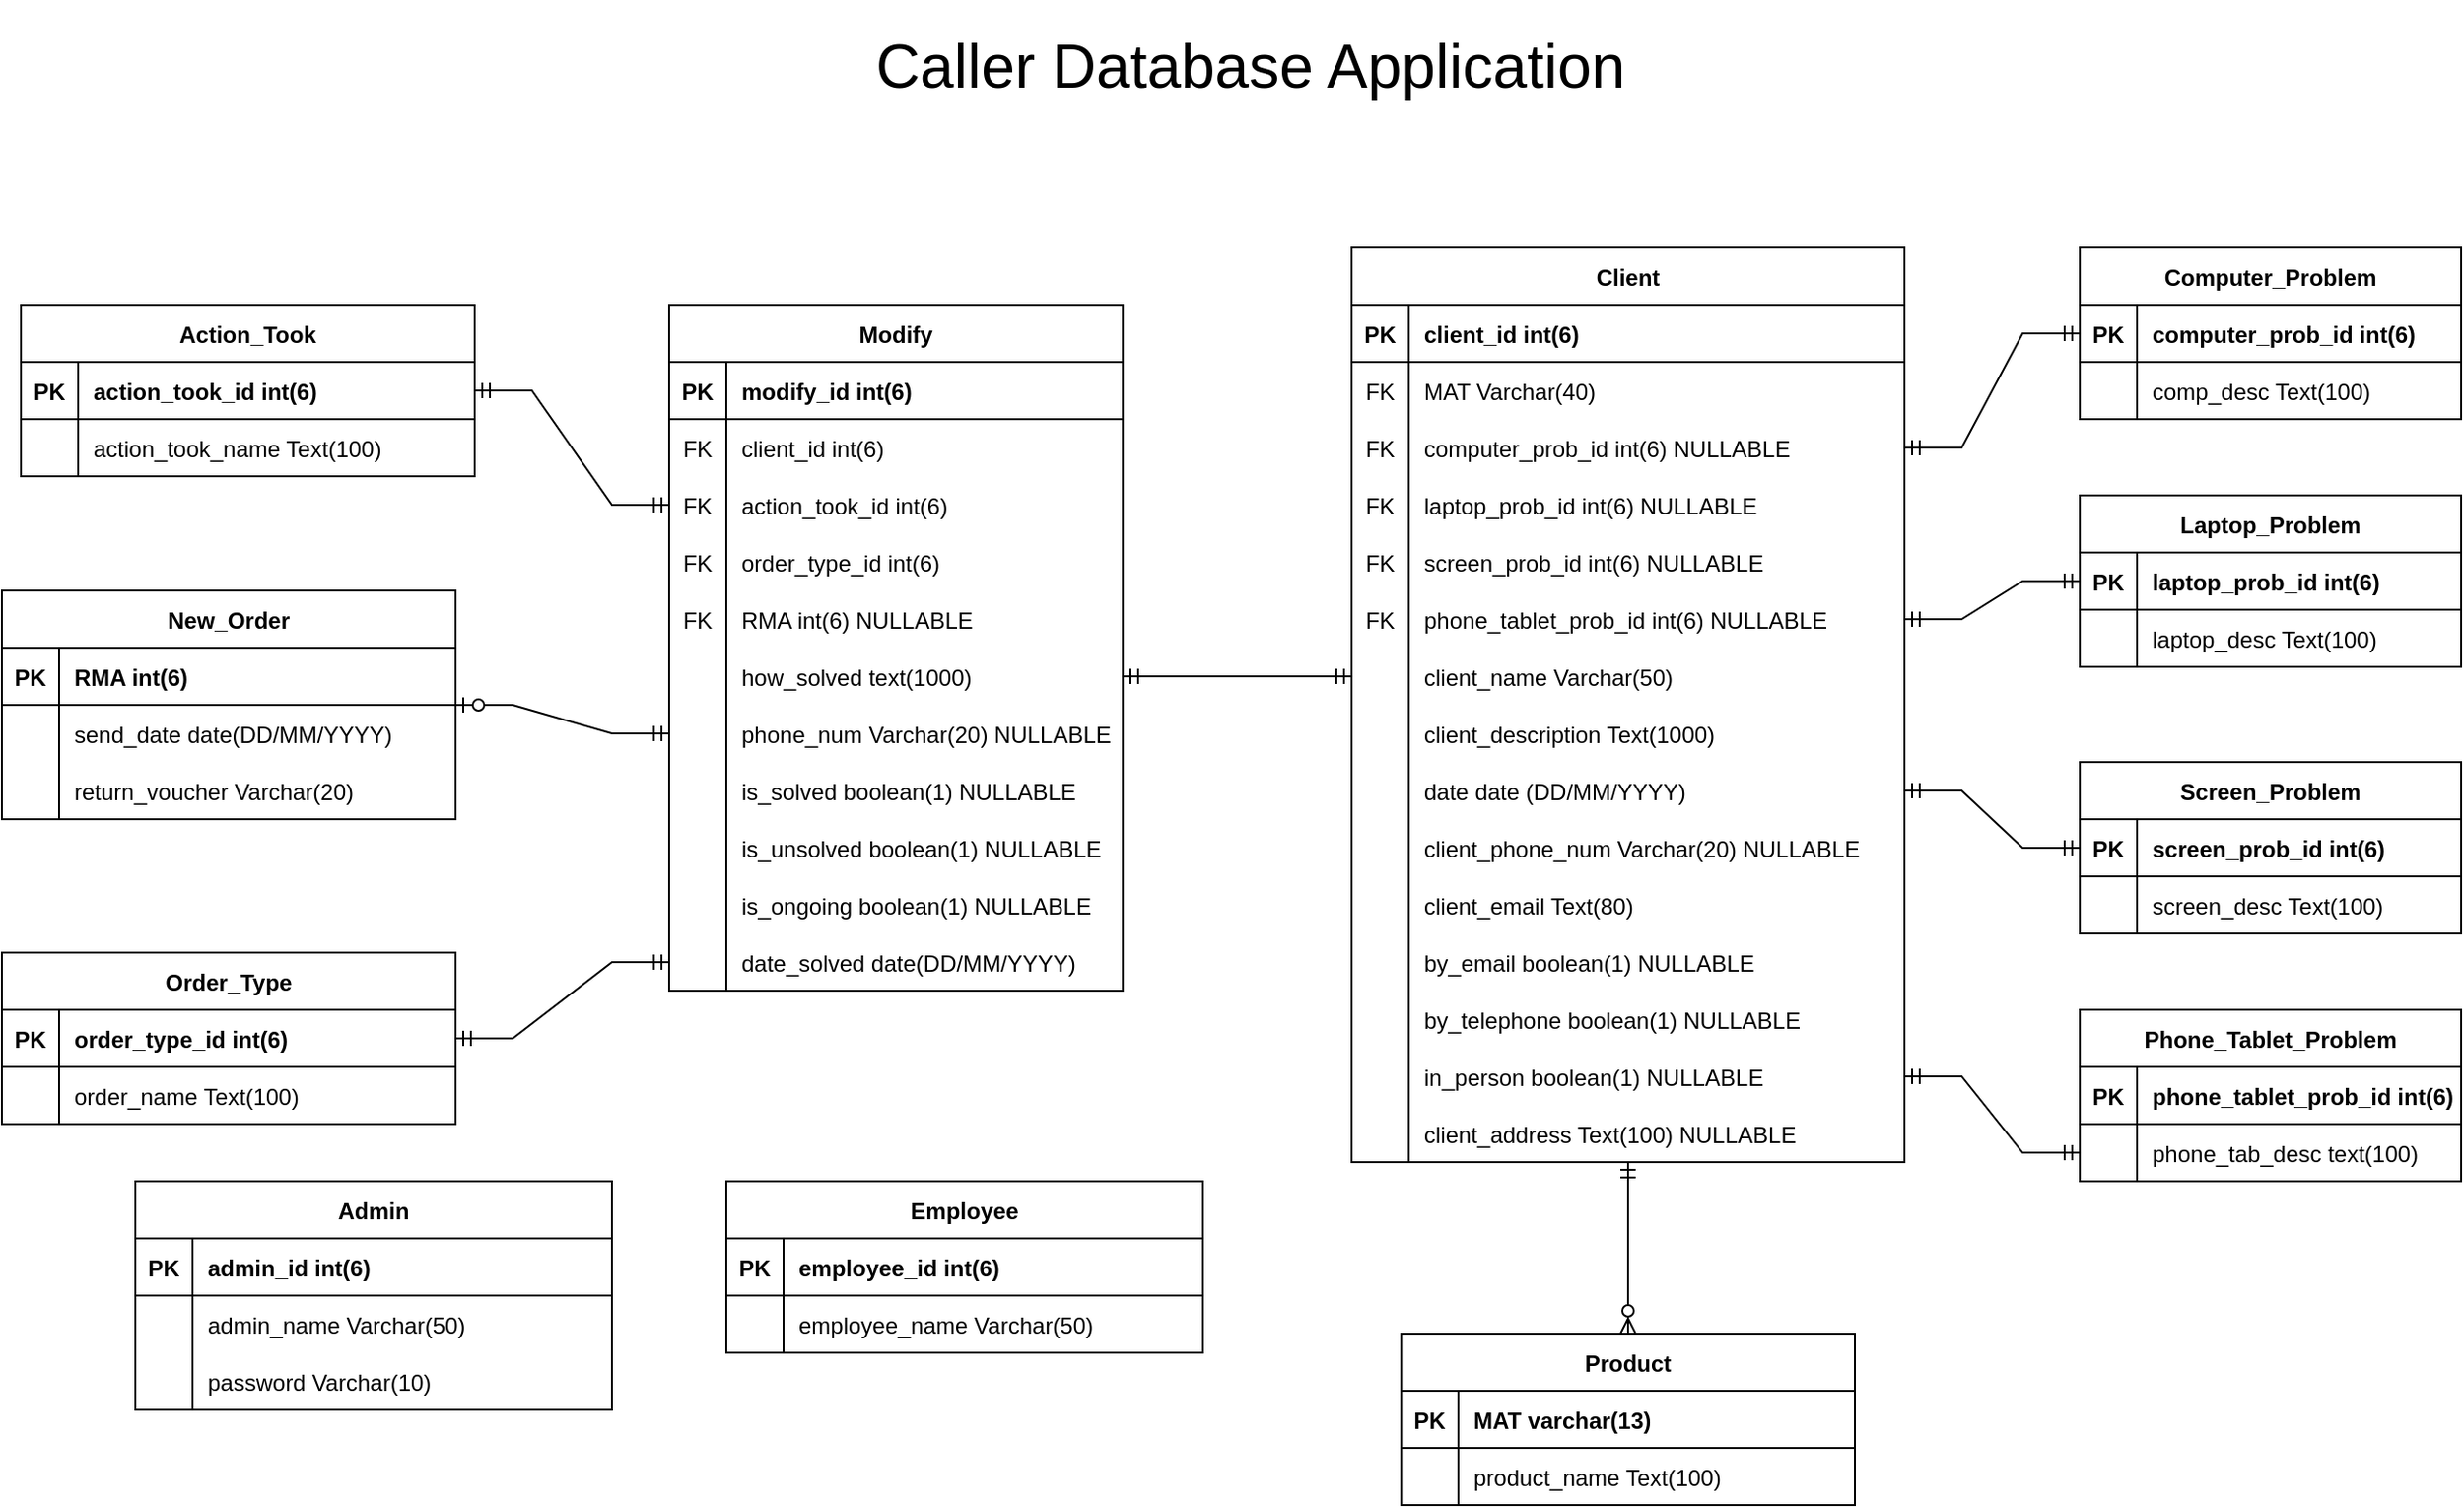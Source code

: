<mxfile version="20.5.1" type="device"><diagram id="R2lEEEUBdFMjLlhIrx00" name="Page-1"><mxGraphModel dx="2185" dy="692" grid="1" gridSize="10" guides="1" tooltips="1" connect="1" arrows="1" fold="1" page="1" pageScale="1" pageWidth="850" pageHeight="1100" math="0" shadow="0" extFonts="Permanent Marker^https://fonts.googleapis.com/css?family=Permanent+Marker"><root><mxCell id="0"/><mxCell id="1" parent="0"/><mxCell id="C-vyLk0tnHw3VtMMgP7b-13" value="Client" style="shape=table;startSize=30;container=1;collapsible=1;childLayout=tableLayout;fixedRows=1;rowLines=0;fontStyle=1;align=center;resizeLast=1;" parent="1" vertex="1"><mxGeometry x="338" y="170" width="290" height="480" as="geometry"/></mxCell><mxCell id="C-vyLk0tnHw3VtMMgP7b-14" value="" style="shape=partialRectangle;collapsible=0;dropTarget=0;pointerEvents=0;fillColor=none;points=[[0,0.5],[1,0.5]];portConstraint=eastwest;top=0;left=0;right=0;bottom=1;" parent="C-vyLk0tnHw3VtMMgP7b-13" vertex="1"><mxGeometry y="30" width="290" height="30" as="geometry"/></mxCell><mxCell id="C-vyLk0tnHw3VtMMgP7b-15" value="PK" style="shape=partialRectangle;overflow=hidden;connectable=0;fillColor=none;top=0;left=0;bottom=0;right=0;fontStyle=1;" parent="C-vyLk0tnHw3VtMMgP7b-14" vertex="1"><mxGeometry width="30" height="30" as="geometry"><mxRectangle width="30" height="30" as="alternateBounds"/></mxGeometry></mxCell><mxCell id="C-vyLk0tnHw3VtMMgP7b-16" value="client_id int(6)" style="shape=partialRectangle;overflow=hidden;connectable=0;fillColor=none;top=0;left=0;bottom=0;right=0;align=left;spacingLeft=6;fontStyle=1;" parent="C-vyLk0tnHw3VtMMgP7b-14" vertex="1"><mxGeometry x="30" width="260" height="30" as="geometry"><mxRectangle width="260" height="30" as="alternateBounds"/></mxGeometry></mxCell><mxCell id="eGuZ9H660ZpWUQ2GDz3u-36" value="" style="shape=tableRow;horizontal=0;startSize=0;swimlaneHead=0;swimlaneBody=0;fillColor=none;collapsible=0;dropTarget=0;points=[[0,0.5],[1,0.5]];portConstraint=eastwest;top=0;left=0;right=0;bottom=0;" parent="C-vyLk0tnHw3VtMMgP7b-13" vertex="1"><mxGeometry y="60" width="290" height="30" as="geometry"/></mxCell><mxCell id="eGuZ9H660ZpWUQ2GDz3u-37" value="FK" style="shape=partialRectangle;connectable=0;fillColor=none;top=0;left=0;bottom=0;right=0;fontStyle=0;overflow=hidden;" parent="eGuZ9H660ZpWUQ2GDz3u-36" vertex="1"><mxGeometry width="30" height="30" as="geometry"><mxRectangle width="30" height="30" as="alternateBounds"/></mxGeometry></mxCell><mxCell id="eGuZ9H660ZpWUQ2GDz3u-38" value="MAT Varchar(40)" style="shape=partialRectangle;connectable=0;fillColor=none;top=0;left=0;bottom=0;right=0;align=left;spacingLeft=6;fontStyle=0;overflow=hidden;" parent="eGuZ9H660ZpWUQ2GDz3u-36" vertex="1"><mxGeometry x="30" width="260" height="30" as="geometry"><mxRectangle width="260" height="30" as="alternateBounds"/></mxGeometry></mxCell><mxCell id="aRjFTSO9N0sPd0VUogar-23" value="" style="shape=tableRow;horizontal=0;startSize=0;swimlaneHead=0;swimlaneBody=0;fillColor=none;collapsible=0;dropTarget=0;points=[[0,0.5],[1,0.5]];portConstraint=eastwest;top=0;left=0;right=0;bottom=0;" parent="C-vyLk0tnHw3VtMMgP7b-13" vertex="1"><mxGeometry y="90" width="290" height="30" as="geometry"/></mxCell><mxCell id="aRjFTSO9N0sPd0VUogar-24" value="FK" style="shape=partialRectangle;connectable=0;fillColor=none;top=0;left=0;bottom=0;right=0;editable=1;overflow=hidden;" parent="aRjFTSO9N0sPd0VUogar-23" vertex="1"><mxGeometry width="30" height="30" as="geometry"><mxRectangle width="30" height="30" as="alternateBounds"/></mxGeometry></mxCell><mxCell id="aRjFTSO9N0sPd0VUogar-25" value="computer_prob_id int(6) NULLABLE" style="shape=partialRectangle;connectable=0;fillColor=none;top=0;left=0;bottom=0;right=0;align=left;spacingLeft=6;overflow=hidden;" parent="aRjFTSO9N0sPd0VUogar-23" vertex="1"><mxGeometry x="30" width="260" height="30" as="geometry"><mxRectangle width="260" height="30" as="alternateBounds"/></mxGeometry></mxCell><mxCell id="aRjFTSO9N0sPd0VUogar-26" value="" style="shape=tableRow;horizontal=0;startSize=0;swimlaneHead=0;swimlaneBody=0;fillColor=none;collapsible=0;dropTarget=0;points=[[0,0.5],[1,0.5]];portConstraint=eastwest;top=0;left=0;right=0;bottom=0;" parent="C-vyLk0tnHw3VtMMgP7b-13" vertex="1"><mxGeometry y="120" width="290" height="30" as="geometry"/></mxCell><mxCell id="aRjFTSO9N0sPd0VUogar-27" value="FK" style="shape=partialRectangle;connectable=0;fillColor=none;top=0;left=0;bottom=0;right=0;editable=1;overflow=hidden;" parent="aRjFTSO9N0sPd0VUogar-26" vertex="1"><mxGeometry width="30" height="30" as="geometry"><mxRectangle width="30" height="30" as="alternateBounds"/></mxGeometry></mxCell><mxCell id="aRjFTSO9N0sPd0VUogar-28" value="laptop_prob_id int(6) NULLABLE" style="shape=partialRectangle;connectable=0;fillColor=none;top=0;left=0;bottom=0;right=0;align=left;spacingLeft=6;overflow=hidden;" parent="aRjFTSO9N0sPd0VUogar-26" vertex="1"><mxGeometry x="30" width="260" height="30" as="geometry"><mxRectangle width="260" height="30" as="alternateBounds"/></mxGeometry></mxCell><mxCell id="aRjFTSO9N0sPd0VUogar-29" value="" style="shape=tableRow;horizontal=0;startSize=0;swimlaneHead=0;swimlaneBody=0;fillColor=none;collapsible=0;dropTarget=0;points=[[0,0.5],[1,0.5]];portConstraint=eastwest;top=0;left=0;right=0;bottom=0;" parent="C-vyLk0tnHw3VtMMgP7b-13" vertex="1"><mxGeometry y="150" width="290" height="30" as="geometry"/></mxCell><mxCell id="aRjFTSO9N0sPd0VUogar-30" value="FK" style="shape=partialRectangle;connectable=0;fillColor=none;top=0;left=0;bottom=0;right=0;editable=1;overflow=hidden;" parent="aRjFTSO9N0sPd0VUogar-29" vertex="1"><mxGeometry width="30" height="30" as="geometry"><mxRectangle width="30" height="30" as="alternateBounds"/></mxGeometry></mxCell><mxCell id="aRjFTSO9N0sPd0VUogar-31" value="screen_prob_id int(6) NULLABLE" style="shape=partialRectangle;connectable=0;fillColor=none;top=0;left=0;bottom=0;right=0;align=left;spacingLeft=6;overflow=hidden;" parent="aRjFTSO9N0sPd0VUogar-29" vertex="1"><mxGeometry x="30" width="260" height="30" as="geometry"><mxRectangle width="260" height="30" as="alternateBounds"/></mxGeometry></mxCell><mxCell id="aRjFTSO9N0sPd0VUogar-32" value="" style="shape=tableRow;horizontal=0;startSize=0;swimlaneHead=0;swimlaneBody=0;fillColor=none;collapsible=0;dropTarget=0;points=[[0,0.5],[1,0.5]];portConstraint=eastwest;top=0;left=0;right=0;bottom=0;" parent="C-vyLk0tnHw3VtMMgP7b-13" vertex="1"><mxGeometry y="180" width="290" height="30" as="geometry"/></mxCell><mxCell id="aRjFTSO9N0sPd0VUogar-33" value="FK" style="shape=partialRectangle;connectable=0;fillColor=none;top=0;left=0;bottom=0;right=0;editable=1;overflow=hidden;" parent="aRjFTSO9N0sPd0VUogar-32" vertex="1"><mxGeometry width="30" height="30" as="geometry"><mxRectangle width="30" height="30" as="alternateBounds"/></mxGeometry></mxCell><mxCell id="aRjFTSO9N0sPd0VUogar-34" value="phone_tablet_prob_id int(6) NULLABLE" style="shape=partialRectangle;connectable=0;fillColor=none;top=0;left=0;bottom=0;right=0;align=left;spacingLeft=6;overflow=hidden;" parent="aRjFTSO9N0sPd0VUogar-32" vertex="1"><mxGeometry x="30" width="260" height="30" as="geometry"><mxRectangle width="260" height="30" as="alternateBounds"/></mxGeometry></mxCell><mxCell id="C-vyLk0tnHw3VtMMgP7b-17" value="" style="shape=partialRectangle;collapsible=0;dropTarget=0;pointerEvents=0;fillColor=none;points=[[0,0.5],[1,0.5]];portConstraint=eastwest;top=0;left=0;right=0;bottom=0;" parent="C-vyLk0tnHw3VtMMgP7b-13" vertex="1"><mxGeometry y="210" width="290" height="30" as="geometry"/></mxCell><mxCell id="C-vyLk0tnHw3VtMMgP7b-18" value="" style="shape=partialRectangle;overflow=hidden;connectable=0;fillColor=none;top=0;left=0;bottom=0;right=0;" parent="C-vyLk0tnHw3VtMMgP7b-17" vertex="1"><mxGeometry width="30" height="30" as="geometry"><mxRectangle width="30" height="30" as="alternateBounds"/></mxGeometry></mxCell><mxCell id="C-vyLk0tnHw3VtMMgP7b-19" value="client_name Varchar(50)" style="shape=partialRectangle;overflow=hidden;connectable=0;fillColor=none;top=0;left=0;bottom=0;right=0;align=left;spacingLeft=6;" parent="C-vyLk0tnHw3VtMMgP7b-17" vertex="1"><mxGeometry x="30" width="260" height="30" as="geometry"><mxRectangle width="260" height="30" as="alternateBounds"/></mxGeometry></mxCell><mxCell id="C-vyLk0tnHw3VtMMgP7b-20" value="" style="shape=partialRectangle;collapsible=0;dropTarget=0;pointerEvents=0;fillColor=none;points=[[0,0.5],[1,0.5]];portConstraint=eastwest;top=0;left=0;right=0;bottom=0;" parent="C-vyLk0tnHw3VtMMgP7b-13" vertex="1"><mxGeometry y="240" width="290" height="30" as="geometry"/></mxCell><mxCell id="C-vyLk0tnHw3VtMMgP7b-21" value="" style="shape=partialRectangle;overflow=hidden;connectable=0;fillColor=none;top=0;left=0;bottom=0;right=0;" parent="C-vyLk0tnHw3VtMMgP7b-20" vertex="1"><mxGeometry width="30" height="30" as="geometry"><mxRectangle width="30" height="30" as="alternateBounds"/></mxGeometry></mxCell><mxCell id="C-vyLk0tnHw3VtMMgP7b-22" value="client_description Text(1000)" style="shape=partialRectangle;overflow=hidden;connectable=0;fillColor=none;top=0;left=0;bottom=0;right=0;align=left;spacingLeft=6;" parent="C-vyLk0tnHw3VtMMgP7b-20" vertex="1"><mxGeometry x="30" width="260" height="30" as="geometry"><mxRectangle width="260" height="30" as="alternateBounds"/></mxGeometry></mxCell><mxCell id="eGuZ9H660ZpWUQ2GDz3u-15" value="" style="shape=partialRectangle;collapsible=0;dropTarget=0;pointerEvents=0;fillColor=none;points=[[0,0.5],[1,0.5]];portConstraint=eastwest;top=0;left=0;right=0;bottom=0;" parent="C-vyLk0tnHw3VtMMgP7b-13" vertex="1"><mxGeometry y="270" width="290" height="30" as="geometry"/></mxCell><mxCell id="eGuZ9H660ZpWUQ2GDz3u-16" value="" style="shape=partialRectangle;overflow=hidden;connectable=0;fillColor=none;top=0;left=0;bottom=0;right=0;" parent="eGuZ9H660ZpWUQ2GDz3u-15" vertex="1"><mxGeometry width="30" height="30" as="geometry"><mxRectangle width="30" height="30" as="alternateBounds"/></mxGeometry></mxCell><mxCell id="eGuZ9H660ZpWUQ2GDz3u-17" value="date date (DD/MM/YYYY)" style="shape=partialRectangle;overflow=hidden;connectable=0;fillColor=none;top=0;left=0;bottom=0;right=0;align=left;spacingLeft=6;" parent="eGuZ9H660ZpWUQ2GDz3u-15" vertex="1"><mxGeometry x="30" width="260" height="30" as="geometry"><mxRectangle width="260" height="30" as="alternateBounds"/></mxGeometry></mxCell><mxCell id="eGuZ9H660ZpWUQ2GDz3u-18" value="" style="shape=partialRectangle;collapsible=0;dropTarget=0;pointerEvents=0;fillColor=none;points=[[0,0.5],[1,0.5]];portConstraint=eastwest;top=0;left=0;right=0;bottom=0;" parent="C-vyLk0tnHw3VtMMgP7b-13" vertex="1"><mxGeometry y="300" width="290" height="30" as="geometry"/></mxCell><mxCell id="eGuZ9H660ZpWUQ2GDz3u-19" value="" style="shape=partialRectangle;overflow=hidden;connectable=0;fillColor=none;top=0;left=0;bottom=0;right=0;" parent="eGuZ9H660ZpWUQ2GDz3u-18" vertex="1"><mxGeometry width="30" height="30" as="geometry"><mxRectangle width="30" height="30" as="alternateBounds"/></mxGeometry></mxCell><mxCell id="eGuZ9H660ZpWUQ2GDz3u-20" value="client_phone_num Varchar(20) NULLABLE" style="shape=partialRectangle;overflow=hidden;connectable=0;fillColor=none;top=0;left=0;bottom=0;right=0;align=left;spacingLeft=6;" parent="eGuZ9H660ZpWUQ2GDz3u-18" vertex="1"><mxGeometry x="30" width="260" height="30" as="geometry"><mxRectangle width="260" height="30" as="alternateBounds"/></mxGeometry></mxCell><mxCell id="eGuZ9H660ZpWUQ2GDz3u-21" value="" style="shape=partialRectangle;collapsible=0;dropTarget=0;pointerEvents=0;fillColor=none;points=[[0,0.5],[1,0.5]];portConstraint=eastwest;top=0;left=0;right=0;bottom=0;" parent="C-vyLk0tnHw3VtMMgP7b-13" vertex="1"><mxGeometry y="330" width="290" height="30" as="geometry"/></mxCell><mxCell id="eGuZ9H660ZpWUQ2GDz3u-22" value="" style="shape=partialRectangle;overflow=hidden;connectable=0;fillColor=none;top=0;left=0;bottom=0;right=0;" parent="eGuZ9H660ZpWUQ2GDz3u-21" vertex="1"><mxGeometry width="30" height="30" as="geometry"><mxRectangle width="30" height="30" as="alternateBounds"/></mxGeometry></mxCell><mxCell id="eGuZ9H660ZpWUQ2GDz3u-23" value="client_email Text(80)" style="shape=partialRectangle;overflow=hidden;connectable=0;fillColor=none;top=0;left=0;bottom=0;right=0;align=left;spacingLeft=6;" parent="eGuZ9H660ZpWUQ2GDz3u-21" vertex="1"><mxGeometry x="30" width="260" height="30" as="geometry"><mxRectangle width="260" height="30" as="alternateBounds"/></mxGeometry></mxCell><mxCell id="aRjFTSO9N0sPd0VUogar-94" value="" style="shape=tableRow;horizontal=0;startSize=0;swimlaneHead=0;swimlaneBody=0;fillColor=none;collapsible=0;dropTarget=0;points=[[0,0.5],[1,0.5]];portConstraint=eastwest;top=0;left=0;right=0;bottom=0;" parent="C-vyLk0tnHw3VtMMgP7b-13" vertex="1"><mxGeometry y="360" width="290" height="30" as="geometry"/></mxCell><mxCell id="aRjFTSO9N0sPd0VUogar-95" value="" style="shape=partialRectangle;connectable=0;fillColor=none;top=0;left=0;bottom=0;right=0;editable=1;overflow=hidden;" parent="aRjFTSO9N0sPd0VUogar-94" vertex="1"><mxGeometry width="30" height="30" as="geometry"><mxRectangle width="30" height="30" as="alternateBounds"/></mxGeometry></mxCell><mxCell id="aRjFTSO9N0sPd0VUogar-96" value="by_email boolean(1) NULLABLE" style="shape=partialRectangle;connectable=0;fillColor=none;top=0;left=0;bottom=0;right=0;align=left;spacingLeft=6;overflow=hidden;" parent="aRjFTSO9N0sPd0VUogar-94" vertex="1"><mxGeometry x="30" width="260" height="30" as="geometry"><mxRectangle width="260" height="30" as="alternateBounds"/></mxGeometry></mxCell><mxCell id="aRjFTSO9N0sPd0VUogar-97" value="" style="shape=tableRow;horizontal=0;startSize=0;swimlaneHead=0;swimlaneBody=0;fillColor=none;collapsible=0;dropTarget=0;points=[[0,0.5],[1,0.5]];portConstraint=eastwest;top=0;left=0;right=0;bottom=0;" parent="C-vyLk0tnHw3VtMMgP7b-13" vertex="1"><mxGeometry y="390" width="290" height="30" as="geometry"/></mxCell><mxCell id="aRjFTSO9N0sPd0VUogar-98" value="" style="shape=partialRectangle;connectable=0;fillColor=none;top=0;left=0;bottom=0;right=0;editable=1;overflow=hidden;" parent="aRjFTSO9N0sPd0VUogar-97" vertex="1"><mxGeometry width="30" height="30" as="geometry"><mxRectangle width="30" height="30" as="alternateBounds"/></mxGeometry></mxCell><mxCell id="aRjFTSO9N0sPd0VUogar-99" value="by_telephone boolean(1) NULLABLE" style="shape=partialRectangle;connectable=0;fillColor=none;top=0;left=0;bottom=0;right=0;align=left;spacingLeft=6;overflow=hidden;" parent="aRjFTSO9N0sPd0VUogar-97" vertex="1"><mxGeometry x="30" width="260" height="30" as="geometry"><mxRectangle width="260" height="30" as="alternateBounds"/></mxGeometry></mxCell><mxCell id="eGuZ9H660ZpWUQ2GDz3u-24" value="" style="shape=partialRectangle;collapsible=0;dropTarget=0;pointerEvents=0;fillColor=none;points=[[0,0.5],[1,0.5]];portConstraint=eastwest;top=0;left=0;right=0;bottom=0;" parent="C-vyLk0tnHw3VtMMgP7b-13" vertex="1"><mxGeometry y="420" width="290" height="30" as="geometry"/></mxCell><mxCell id="eGuZ9H660ZpWUQ2GDz3u-25" value="" style="shape=partialRectangle;overflow=hidden;connectable=0;fillColor=none;top=0;left=0;bottom=0;right=0;" parent="eGuZ9H660ZpWUQ2GDz3u-24" vertex="1"><mxGeometry width="30" height="30" as="geometry"><mxRectangle width="30" height="30" as="alternateBounds"/></mxGeometry></mxCell><mxCell id="eGuZ9H660ZpWUQ2GDz3u-26" value="in_person boolean(1) NULLABLE" style="shape=partialRectangle;overflow=hidden;connectable=0;fillColor=none;top=0;left=0;bottom=0;right=0;align=left;spacingLeft=6;" parent="eGuZ9H660ZpWUQ2GDz3u-24" vertex="1"><mxGeometry x="30" width="260" height="30" as="geometry"><mxRectangle width="260" height="30" as="alternateBounds"/></mxGeometry></mxCell><mxCell id="eGuZ9H660ZpWUQ2GDz3u-27" value="" style="shape=partialRectangle;collapsible=0;dropTarget=0;pointerEvents=0;fillColor=none;points=[[0,0.5],[1,0.5]];portConstraint=eastwest;top=0;left=0;right=0;bottom=0;" parent="C-vyLk0tnHw3VtMMgP7b-13" vertex="1"><mxGeometry y="450" width="290" height="30" as="geometry"/></mxCell><mxCell id="eGuZ9H660ZpWUQ2GDz3u-28" value="" style="shape=partialRectangle;overflow=hidden;connectable=0;fillColor=none;top=0;left=0;bottom=0;right=0;" parent="eGuZ9H660ZpWUQ2GDz3u-27" vertex="1"><mxGeometry width="30" height="30" as="geometry"><mxRectangle width="30" height="30" as="alternateBounds"/></mxGeometry></mxCell><mxCell id="eGuZ9H660ZpWUQ2GDz3u-29" value="client_address Text(100) NULLABLE" style="shape=partialRectangle;overflow=hidden;connectable=0;fillColor=none;top=0;left=0;bottom=0;right=0;align=left;spacingLeft=6;" parent="eGuZ9H660ZpWUQ2GDz3u-27" vertex="1"><mxGeometry x="30" width="260" height="30" as="geometry"><mxRectangle width="260" height="30" as="alternateBounds"/></mxGeometry></mxCell><mxCell id="C-vyLk0tnHw3VtMMgP7b-23" value="Admin" style="shape=table;startSize=30;container=1;collapsible=1;childLayout=tableLayout;fixedRows=1;rowLines=0;fontStyle=1;align=center;resizeLast=1;" parent="1" vertex="1"><mxGeometry x="-300" y="660" width="250" height="120" as="geometry"/></mxCell><mxCell id="C-vyLk0tnHw3VtMMgP7b-24" value="" style="shape=partialRectangle;collapsible=0;dropTarget=0;pointerEvents=0;fillColor=none;points=[[0,0.5],[1,0.5]];portConstraint=eastwest;top=0;left=0;right=0;bottom=1;" parent="C-vyLk0tnHw3VtMMgP7b-23" vertex="1"><mxGeometry y="30" width="250" height="30" as="geometry"/></mxCell><mxCell id="C-vyLk0tnHw3VtMMgP7b-25" value="PK" style="shape=partialRectangle;overflow=hidden;connectable=0;fillColor=none;top=0;left=0;bottom=0;right=0;fontStyle=1;" parent="C-vyLk0tnHw3VtMMgP7b-24" vertex="1"><mxGeometry width="30" height="30" as="geometry"><mxRectangle width="30" height="30" as="alternateBounds"/></mxGeometry></mxCell><mxCell id="C-vyLk0tnHw3VtMMgP7b-26" value="admin_id int(6)" style="shape=partialRectangle;overflow=hidden;connectable=0;fillColor=none;top=0;left=0;bottom=0;right=0;align=left;spacingLeft=6;fontStyle=1;" parent="C-vyLk0tnHw3VtMMgP7b-24" vertex="1"><mxGeometry x="30" width="220" height="30" as="geometry"><mxRectangle width="220" height="30" as="alternateBounds"/></mxGeometry></mxCell><mxCell id="C-vyLk0tnHw3VtMMgP7b-27" value="" style="shape=partialRectangle;collapsible=0;dropTarget=0;pointerEvents=0;fillColor=none;points=[[0,0.5],[1,0.5]];portConstraint=eastwest;top=0;left=0;right=0;bottom=0;" parent="C-vyLk0tnHw3VtMMgP7b-23" vertex="1"><mxGeometry y="60" width="250" height="30" as="geometry"/></mxCell><mxCell id="C-vyLk0tnHw3VtMMgP7b-28" value="" style="shape=partialRectangle;overflow=hidden;connectable=0;fillColor=none;top=0;left=0;bottom=0;right=0;" parent="C-vyLk0tnHw3VtMMgP7b-27" vertex="1"><mxGeometry width="30" height="30" as="geometry"><mxRectangle width="30" height="30" as="alternateBounds"/></mxGeometry></mxCell><mxCell id="C-vyLk0tnHw3VtMMgP7b-29" value="admin_name Varchar(50)" style="shape=partialRectangle;overflow=hidden;connectable=0;fillColor=none;top=0;left=0;bottom=0;right=0;align=left;spacingLeft=6;" parent="C-vyLk0tnHw3VtMMgP7b-27" vertex="1"><mxGeometry x="30" width="220" height="30" as="geometry"><mxRectangle width="220" height="30" as="alternateBounds"/></mxGeometry></mxCell><mxCell id="eGuZ9H660ZpWUQ2GDz3u-1" value="" style="shape=tableRow;horizontal=0;startSize=0;swimlaneHead=0;swimlaneBody=0;fillColor=none;collapsible=0;dropTarget=0;points=[[0,0.5],[1,0.5]];portConstraint=eastwest;top=0;left=0;right=0;bottom=0;" parent="C-vyLk0tnHw3VtMMgP7b-23" vertex="1"><mxGeometry y="90" width="250" height="30" as="geometry"/></mxCell><mxCell id="eGuZ9H660ZpWUQ2GDz3u-2" value="" style="shape=partialRectangle;connectable=0;fillColor=none;top=0;left=0;bottom=0;right=0;editable=1;overflow=hidden;" parent="eGuZ9H660ZpWUQ2GDz3u-1" vertex="1"><mxGeometry width="30" height="30" as="geometry"><mxRectangle width="30" height="30" as="alternateBounds"/></mxGeometry></mxCell><mxCell id="eGuZ9H660ZpWUQ2GDz3u-3" value="password Varchar(10)" style="shape=partialRectangle;connectable=0;fillColor=none;top=0;left=0;bottom=0;right=0;align=left;spacingLeft=6;overflow=hidden;" parent="eGuZ9H660ZpWUQ2GDz3u-1" vertex="1"><mxGeometry x="30" width="220" height="30" as="geometry"><mxRectangle width="220" height="30" as="alternateBounds"/></mxGeometry></mxCell><mxCell id="eGuZ9H660ZpWUQ2GDz3u-4" value="Employee" style="shape=table;startSize=30;container=1;collapsible=1;childLayout=tableLayout;fixedRows=1;rowLines=0;fontStyle=1;align=center;resizeLast=1;" parent="1" vertex="1"><mxGeometry x="10" y="660" width="250" height="90" as="geometry"/></mxCell><mxCell id="eGuZ9H660ZpWUQ2GDz3u-5" value="" style="shape=partialRectangle;collapsible=0;dropTarget=0;pointerEvents=0;fillColor=none;points=[[0,0.5],[1,0.5]];portConstraint=eastwest;top=0;left=0;right=0;bottom=1;" parent="eGuZ9H660ZpWUQ2GDz3u-4" vertex="1"><mxGeometry y="30" width="250" height="30" as="geometry"/></mxCell><mxCell id="eGuZ9H660ZpWUQ2GDz3u-6" value="PK" style="shape=partialRectangle;overflow=hidden;connectable=0;fillColor=none;top=0;left=0;bottom=0;right=0;fontStyle=1;" parent="eGuZ9H660ZpWUQ2GDz3u-5" vertex="1"><mxGeometry width="30" height="30" as="geometry"><mxRectangle width="30" height="30" as="alternateBounds"/></mxGeometry></mxCell><mxCell id="eGuZ9H660ZpWUQ2GDz3u-7" value="employee_id int(6)" style="shape=partialRectangle;overflow=hidden;connectable=0;fillColor=none;top=0;left=0;bottom=0;right=0;align=left;spacingLeft=6;fontStyle=1;" parent="eGuZ9H660ZpWUQ2GDz3u-5" vertex="1"><mxGeometry x="30" width="220" height="30" as="geometry"><mxRectangle width="220" height="30" as="alternateBounds"/></mxGeometry></mxCell><mxCell id="eGuZ9H660ZpWUQ2GDz3u-8" value="" style="shape=partialRectangle;collapsible=0;dropTarget=0;pointerEvents=0;fillColor=none;points=[[0,0.5],[1,0.5]];portConstraint=eastwest;top=0;left=0;right=0;bottom=0;" parent="eGuZ9H660ZpWUQ2GDz3u-4" vertex="1"><mxGeometry y="60" width="250" height="30" as="geometry"/></mxCell><mxCell id="eGuZ9H660ZpWUQ2GDz3u-9" value="" style="shape=partialRectangle;overflow=hidden;connectable=0;fillColor=none;top=0;left=0;bottom=0;right=0;" parent="eGuZ9H660ZpWUQ2GDz3u-8" vertex="1"><mxGeometry width="30" height="30" as="geometry"><mxRectangle width="30" height="30" as="alternateBounds"/></mxGeometry></mxCell><mxCell id="eGuZ9H660ZpWUQ2GDz3u-10" value="employee_name Varchar(50)" style="shape=partialRectangle;overflow=hidden;connectable=0;fillColor=none;top=0;left=0;bottom=0;right=0;align=left;spacingLeft=6;" parent="eGuZ9H660ZpWUQ2GDz3u-8" vertex="1"><mxGeometry x="30" width="220" height="30" as="geometry"><mxRectangle width="220" height="30" as="alternateBounds"/></mxGeometry></mxCell><mxCell id="eGuZ9H660ZpWUQ2GDz3u-46" value="Computer_Problem" style="shape=table;startSize=30;container=1;collapsible=1;childLayout=tableLayout;fixedRows=1;rowLines=0;fontStyle=1;align=center;resizeLast=1;" parent="1" vertex="1"><mxGeometry x="720" y="170" width="200" height="90" as="geometry"/></mxCell><mxCell id="eGuZ9H660ZpWUQ2GDz3u-47" value="" style="shape=partialRectangle;collapsible=0;dropTarget=0;pointerEvents=0;fillColor=none;points=[[0,0.5],[1,0.5]];portConstraint=eastwest;top=0;left=0;right=0;bottom=1;" parent="eGuZ9H660ZpWUQ2GDz3u-46" vertex="1"><mxGeometry y="30" width="200" height="30" as="geometry"/></mxCell><mxCell id="eGuZ9H660ZpWUQ2GDz3u-48" value="PK" style="shape=partialRectangle;overflow=hidden;connectable=0;fillColor=none;top=0;left=0;bottom=0;right=0;fontStyle=1;" parent="eGuZ9H660ZpWUQ2GDz3u-47" vertex="1"><mxGeometry width="30" height="30" as="geometry"><mxRectangle width="30" height="30" as="alternateBounds"/></mxGeometry></mxCell><mxCell id="eGuZ9H660ZpWUQ2GDz3u-49" value="computer_prob_id int(6)" style="shape=partialRectangle;overflow=hidden;connectable=0;fillColor=none;top=0;left=0;bottom=0;right=0;align=left;spacingLeft=6;fontStyle=1;" parent="eGuZ9H660ZpWUQ2GDz3u-47" vertex="1"><mxGeometry x="30" width="170" height="30" as="geometry"><mxRectangle width="170" height="30" as="alternateBounds"/></mxGeometry></mxCell><mxCell id="eGuZ9H660ZpWUQ2GDz3u-50" value="" style="shape=partialRectangle;collapsible=0;dropTarget=0;pointerEvents=0;fillColor=none;points=[[0,0.5],[1,0.5]];portConstraint=eastwest;top=0;left=0;right=0;bottom=0;" parent="eGuZ9H660ZpWUQ2GDz3u-46" vertex="1"><mxGeometry y="60" width="200" height="30" as="geometry"/></mxCell><mxCell id="eGuZ9H660ZpWUQ2GDz3u-51" value="" style="shape=partialRectangle;overflow=hidden;connectable=0;fillColor=none;top=0;left=0;bottom=0;right=0;" parent="eGuZ9H660ZpWUQ2GDz3u-50" vertex="1"><mxGeometry width="30" height="30" as="geometry"><mxRectangle width="30" height="30" as="alternateBounds"/></mxGeometry></mxCell><mxCell id="eGuZ9H660ZpWUQ2GDz3u-52" value="comp_desc Text(100)" style="shape=partialRectangle;overflow=hidden;connectable=0;fillColor=none;top=0;left=0;bottom=0;right=0;align=left;spacingLeft=6;" parent="eGuZ9H660ZpWUQ2GDz3u-50" vertex="1"><mxGeometry x="30" width="170" height="30" as="geometry"><mxRectangle width="170" height="30" as="alternateBounds"/></mxGeometry></mxCell><mxCell id="eGuZ9H660ZpWUQ2GDz3u-54" value="Laptop_Problem" style="shape=table;startSize=30;container=1;collapsible=1;childLayout=tableLayout;fixedRows=1;rowLines=0;fontStyle=1;align=center;resizeLast=1;" parent="1" vertex="1"><mxGeometry x="720" y="300" width="200" height="90" as="geometry"/></mxCell><mxCell id="eGuZ9H660ZpWUQ2GDz3u-55" value="" style="shape=partialRectangle;collapsible=0;dropTarget=0;pointerEvents=0;fillColor=none;points=[[0,0.5],[1,0.5]];portConstraint=eastwest;top=0;left=0;right=0;bottom=1;" parent="eGuZ9H660ZpWUQ2GDz3u-54" vertex="1"><mxGeometry y="30" width="200" height="30" as="geometry"/></mxCell><mxCell id="eGuZ9H660ZpWUQ2GDz3u-56" value="PK" style="shape=partialRectangle;overflow=hidden;connectable=0;fillColor=none;top=0;left=0;bottom=0;right=0;fontStyle=1;" parent="eGuZ9H660ZpWUQ2GDz3u-55" vertex="1"><mxGeometry width="30" height="30" as="geometry"><mxRectangle width="30" height="30" as="alternateBounds"/></mxGeometry></mxCell><mxCell id="eGuZ9H660ZpWUQ2GDz3u-57" value="laptop_prob_id int(6)" style="shape=partialRectangle;overflow=hidden;connectable=0;fillColor=none;top=0;left=0;bottom=0;right=0;align=left;spacingLeft=6;fontStyle=1;" parent="eGuZ9H660ZpWUQ2GDz3u-55" vertex="1"><mxGeometry x="30" width="170" height="30" as="geometry"><mxRectangle width="170" height="30" as="alternateBounds"/></mxGeometry></mxCell><mxCell id="eGuZ9H660ZpWUQ2GDz3u-58" value="" style="shape=partialRectangle;collapsible=0;dropTarget=0;pointerEvents=0;fillColor=none;points=[[0,0.5],[1,0.5]];portConstraint=eastwest;top=0;left=0;right=0;bottom=0;" parent="eGuZ9H660ZpWUQ2GDz3u-54" vertex="1"><mxGeometry y="60" width="200" height="30" as="geometry"/></mxCell><mxCell id="eGuZ9H660ZpWUQ2GDz3u-59" value="" style="shape=partialRectangle;overflow=hidden;connectable=0;fillColor=none;top=0;left=0;bottom=0;right=0;" parent="eGuZ9H660ZpWUQ2GDz3u-58" vertex="1"><mxGeometry width="30" height="30" as="geometry"><mxRectangle width="30" height="30" as="alternateBounds"/></mxGeometry></mxCell><mxCell id="eGuZ9H660ZpWUQ2GDz3u-60" value="laptop_desc Text(100)" style="shape=partialRectangle;overflow=hidden;connectable=0;fillColor=none;top=0;left=0;bottom=0;right=0;align=left;spacingLeft=6;" parent="eGuZ9H660ZpWUQ2GDz3u-58" vertex="1"><mxGeometry x="30" width="170" height="30" as="geometry"><mxRectangle width="170" height="30" as="alternateBounds"/></mxGeometry></mxCell><mxCell id="eGuZ9H660ZpWUQ2GDz3u-62" value="Screen_Problem" style="shape=table;startSize=30;container=1;collapsible=1;childLayout=tableLayout;fixedRows=1;rowLines=0;fontStyle=1;align=center;resizeLast=1;" parent="1" vertex="1"><mxGeometry x="720" y="440" width="200" height="90" as="geometry"/></mxCell><mxCell id="eGuZ9H660ZpWUQ2GDz3u-63" value="" style="shape=partialRectangle;collapsible=0;dropTarget=0;pointerEvents=0;fillColor=none;points=[[0,0.5],[1,0.5]];portConstraint=eastwest;top=0;left=0;right=0;bottom=1;" parent="eGuZ9H660ZpWUQ2GDz3u-62" vertex="1"><mxGeometry y="30" width="200" height="30" as="geometry"/></mxCell><mxCell id="eGuZ9H660ZpWUQ2GDz3u-64" value="PK" style="shape=partialRectangle;overflow=hidden;connectable=0;fillColor=none;top=0;left=0;bottom=0;right=0;fontStyle=1;" parent="eGuZ9H660ZpWUQ2GDz3u-63" vertex="1"><mxGeometry width="30" height="30" as="geometry"><mxRectangle width="30" height="30" as="alternateBounds"/></mxGeometry></mxCell><mxCell id="eGuZ9H660ZpWUQ2GDz3u-65" value="screen_prob_id int(6)" style="shape=partialRectangle;overflow=hidden;connectable=0;fillColor=none;top=0;left=0;bottom=0;right=0;align=left;spacingLeft=6;fontStyle=1;" parent="eGuZ9H660ZpWUQ2GDz3u-63" vertex="1"><mxGeometry x="30" width="170" height="30" as="geometry"><mxRectangle width="170" height="30" as="alternateBounds"/></mxGeometry></mxCell><mxCell id="eGuZ9H660ZpWUQ2GDz3u-66" value="" style="shape=partialRectangle;collapsible=0;dropTarget=0;pointerEvents=0;fillColor=none;points=[[0,0.5],[1,0.5]];portConstraint=eastwest;top=0;left=0;right=0;bottom=0;" parent="eGuZ9H660ZpWUQ2GDz3u-62" vertex="1"><mxGeometry y="60" width="200" height="30" as="geometry"/></mxCell><mxCell id="eGuZ9H660ZpWUQ2GDz3u-67" value="" style="shape=partialRectangle;overflow=hidden;connectable=0;fillColor=none;top=0;left=0;bottom=0;right=0;" parent="eGuZ9H660ZpWUQ2GDz3u-66" vertex="1"><mxGeometry width="30" height="30" as="geometry"><mxRectangle width="30" height="30" as="alternateBounds"/></mxGeometry></mxCell><mxCell id="eGuZ9H660ZpWUQ2GDz3u-68" value="screen_desc Text(100)" style="shape=partialRectangle;overflow=hidden;connectable=0;fillColor=none;top=0;left=0;bottom=0;right=0;align=left;spacingLeft=6;" parent="eGuZ9H660ZpWUQ2GDz3u-66" vertex="1"><mxGeometry x="30" width="170" height="30" as="geometry"><mxRectangle width="170" height="30" as="alternateBounds"/></mxGeometry></mxCell><mxCell id="eGuZ9H660ZpWUQ2GDz3u-70" value="Phone_Tablet_Problem" style="shape=table;startSize=30;container=1;collapsible=1;childLayout=tableLayout;fixedRows=1;rowLines=0;fontStyle=1;align=center;resizeLast=1;" parent="1" vertex="1"><mxGeometry x="720" y="570" width="200" height="90" as="geometry"/></mxCell><mxCell id="eGuZ9H660ZpWUQ2GDz3u-71" value="" style="shape=partialRectangle;collapsible=0;dropTarget=0;pointerEvents=0;fillColor=none;points=[[0,0.5],[1,0.5]];portConstraint=eastwest;top=0;left=0;right=0;bottom=1;" parent="eGuZ9H660ZpWUQ2GDz3u-70" vertex="1"><mxGeometry y="30" width="200" height="30" as="geometry"/></mxCell><mxCell id="eGuZ9H660ZpWUQ2GDz3u-72" value="PK" style="shape=partialRectangle;overflow=hidden;connectable=0;fillColor=none;top=0;left=0;bottom=0;right=0;fontStyle=1;" parent="eGuZ9H660ZpWUQ2GDz3u-71" vertex="1"><mxGeometry width="30" height="30" as="geometry"><mxRectangle width="30" height="30" as="alternateBounds"/></mxGeometry></mxCell><mxCell id="eGuZ9H660ZpWUQ2GDz3u-73" value="phone_tablet_prob_id int(6)" style="shape=partialRectangle;overflow=hidden;connectable=0;fillColor=none;top=0;left=0;bottom=0;right=0;align=left;spacingLeft=6;fontStyle=1;" parent="eGuZ9H660ZpWUQ2GDz3u-71" vertex="1"><mxGeometry x="30" width="170" height="30" as="geometry"><mxRectangle width="170" height="30" as="alternateBounds"/></mxGeometry></mxCell><mxCell id="eGuZ9H660ZpWUQ2GDz3u-74" value="" style="shape=partialRectangle;collapsible=0;dropTarget=0;pointerEvents=0;fillColor=none;points=[[0,0.5],[1,0.5]];portConstraint=eastwest;top=0;left=0;right=0;bottom=0;" parent="eGuZ9H660ZpWUQ2GDz3u-70" vertex="1"><mxGeometry y="60" width="200" height="30" as="geometry"/></mxCell><mxCell id="eGuZ9H660ZpWUQ2GDz3u-75" value="" style="shape=partialRectangle;overflow=hidden;connectable=0;fillColor=none;top=0;left=0;bottom=0;right=0;" parent="eGuZ9H660ZpWUQ2GDz3u-74" vertex="1"><mxGeometry width="30" height="30" as="geometry"><mxRectangle width="30" height="30" as="alternateBounds"/></mxGeometry></mxCell><mxCell id="eGuZ9H660ZpWUQ2GDz3u-76" value="phone_tab_desc text(100)" style="shape=partialRectangle;overflow=hidden;connectable=0;fillColor=none;top=0;left=0;bottom=0;right=0;align=left;spacingLeft=6;" parent="eGuZ9H660ZpWUQ2GDz3u-74" vertex="1"><mxGeometry x="30" width="170" height="30" as="geometry"><mxRectangle width="170" height="30" as="alternateBounds"/></mxGeometry></mxCell><mxCell id="eGuZ9H660ZpWUQ2GDz3u-77" value="Order_Type" style="shape=table;startSize=30;container=1;collapsible=1;childLayout=tableLayout;fixedRows=1;rowLines=0;fontStyle=1;align=center;resizeLast=1;" parent="1" vertex="1"><mxGeometry x="-370" y="540" width="238" height="90" as="geometry"/></mxCell><mxCell id="eGuZ9H660ZpWUQ2GDz3u-78" value="" style="shape=partialRectangle;collapsible=0;dropTarget=0;pointerEvents=0;fillColor=none;points=[[0,0.5],[1,0.5]];portConstraint=eastwest;top=0;left=0;right=0;bottom=1;" parent="eGuZ9H660ZpWUQ2GDz3u-77" vertex="1"><mxGeometry y="30" width="238" height="30" as="geometry"/></mxCell><mxCell id="eGuZ9H660ZpWUQ2GDz3u-79" value="PK" style="shape=partialRectangle;overflow=hidden;connectable=0;fillColor=none;top=0;left=0;bottom=0;right=0;fontStyle=1;" parent="eGuZ9H660ZpWUQ2GDz3u-78" vertex="1"><mxGeometry width="30" height="30" as="geometry"><mxRectangle width="30" height="30" as="alternateBounds"/></mxGeometry></mxCell><mxCell id="eGuZ9H660ZpWUQ2GDz3u-80" value="order_type_id int(6)" style="shape=partialRectangle;overflow=hidden;connectable=0;fillColor=none;top=0;left=0;bottom=0;right=0;align=left;spacingLeft=6;fontStyle=1;" parent="eGuZ9H660ZpWUQ2GDz3u-78" vertex="1"><mxGeometry x="30" width="208" height="30" as="geometry"><mxRectangle width="208" height="30" as="alternateBounds"/></mxGeometry></mxCell><mxCell id="eGuZ9H660ZpWUQ2GDz3u-81" value="" style="shape=partialRectangle;collapsible=0;dropTarget=0;pointerEvents=0;fillColor=none;points=[[0,0.5],[1,0.5]];portConstraint=eastwest;top=0;left=0;right=0;bottom=0;" parent="eGuZ9H660ZpWUQ2GDz3u-77" vertex="1"><mxGeometry y="60" width="238" height="30" as="geometry"/></mxCell><mxCell id="eGuZ9H660ZpWUQ2GDz3u-82" value="" style="shape=partialRectangle;overflow=hidden;connectable=0;fillColor=none;top=0;left=0;bottom=0;right=0;" parent="eGuZ9H660ZpWUQ2GDz3u-81" vertex="1"><mxGeometry width="30" height="30" as="geometry"><mxRectangle width="30" height="30" as="alternateBounds"/></mxGeometry></mxCell><mxCell id="eGuZ9H660ZpWUQ2GDz3u-83" value="order_name Text(100)" style="shape=partialRectangle;overflow=hidden;connectable=0;fillColor=none;top=0;left=0;bottom=0;right=0;align=left;spacingLeft=6;" parent="eGuZ9H660ZpWUQ2GDz3u-81" vertex="1"><mxGeometry x="30" width="208" height="30" as="geometry"><mxRectangle width="208" height="30" as="alternateBounds"/></mxGeometry></mxCell><mxCell id="eGuZ9H660ZpWUQ2GDz3u-84" value="Action_Took" style="shape=table;startSize=30;container=1;collapsible=1;childLayout=tableLayout;fixedRows=1;rowLines=0;fontStyle=1;align=center;resizeLast=1;" parent="1" vertex="1"><mxGeometry x="-360" y="200" width="238" height="90" as="geometry"/></mxCell><mxCell id="eGuZ9H660ZpWUQ2GDz3u-85" value="" style="shape=partialRectangle;collapsible=0;dropTarget=0;pointerEvents=0;fillColor=none;points=[[0,0.5],[1,0.5]];portConstraint=eastwest;top=0;left=0;right=0;bottom=1;" parent="eGuZ9H660ZpWUQ2GDz3u-84" vertex="1"><mxGeometry y="30" width="238" height="30" as="geometry"/></mxCell><mxCell id="eGuZ9H660ZpWUQ2GDz3u-86" value="PK" style="shape=partialRectangle;overflow=hidden;connectable=0;fillColor=none;top=0;left=0;bottom=0;right=0;fontStyle=1;" parent="eGuZ9H660ZpWUQ2GDz3u-85" vertex="1"><mxGeometry width="30" height="30" as="geometry"><mxRectangle width="30" height="30" as="alternateBounds"/></mxGeometry></mxCell><mxCell id="eGuZ9H660ZpWUQ2GDz3u-87" value="action_took_id int(6)" style="shape=partialRectangle;overflow=hidden;connectable=0;fillColor=none;top=0;left=0;bottom=0;right=0;align=left;spacingLeft=6;fontStyle=1;" parent="eGuZ9H660ZpWUQ2GDz3u-85" vertex="1"><mxGeometry x="30" width="208" height="30" as="geometry"><mxRectangle width="208" height="30" as="alternateBounds"/></mxGeometry></mxCell><mxCell id="eGuZ9H660ZpWUQ2GDz3u-88" value="" style="shape=partialRectangle;collapsible=0;dropTarget=0;pointerEvents=0;fillColor=none;points=[[0,0.5],[1,0.5]];portConstraint=eastwest;top=0;left=0;right=0;bottom=0;" parent="eGuZ9H660ZpWUQ2GDz3u-84" vertex="1"><mxGeometry y="60" width="238" height="30" as="geometry"/></mxCell><mxCell id="eGuZ9H660ZpWUQ2GDz3u-89" value="" style="shape=partialRectangle;overflow=hidden;connectable=0;fillColor=none;top=0;left=0;bottom=0;right=0;" parent="eGuZ9H660ZpWUQ2GDz3u-88" vertex="1"><mxGeometry width="30" height="30" as="geometry"><mxRectangle width="30" height="30" as="alternateBounds"/></mxGeometry></mxCell><mxCell id="eGuZ9H660ZpWUQ2GDz3u-90" value="action_took_name Text(100)" style="shape=partialRectangle;overflow=hidden;connectable=0;fillColor=none;top=0;left=0;bottom=0;right=0;align=left;spacingLeft=6;" parent="eGuZ9H660ZpWUQ2GDz3u-88" vertex="1"><mxGeometry x="30" width="208" height="30" as="geometry"><mxRectangle width="208" height="30" as="alternateBounds"/></mxGeometry></mxCell><mxCell id="aRjFTSO9N0sPd0VUogar-1" value="Product" style="shape=table;startSize=30;container=1;collapsible=1;childLayout=tableLayout;fixedRows=1;rowLines=0;fontStyle=1;align=center;resizeLast=1;" parent="1" vertex="1"><mxGeometry x="364" y="740" width="238" height="90" as="geometry"/></mxCell><mxCell id="aRjFTSO9N0sPd0VUogar-2" value="" style="shape=partialRectangle;collapsible=0;dropTarget=0;pointerEvents=0;fillColor=none;points=[[0,0.5],[1,0.5]];portConstraint=eastwest;top=0;left=0;right=0;bottom=1;" parent="aRjFTSO9N0sPd0VUogar-1" vertex="1"><mxGeometry y="30" width="238" height="30" as="geometry"/></mxCell><mxCell id="aRjFTSO9N0sPd0VUogar-3" value="PK" style="shape=partialRectangle;overflow=hidden;connectable=0;fillColor=none;top=0;left=0;bottom=0;right=0;fontStyle=1;" parent="aRjFTSO9N0sPd0VUogar-2" vertex="1"><mxGeometry width="30" height="30" as="geometry"><mxRectangle width="30" height="30" as="alternateBounds"/></mxGeometry></mxCell><mxCell id="aRjFTSO9N0sPd0VUogar-4" value="MAT varchar(13)" style="shape=partialRectangle;overflow=hidden;connectable=0;fillColor=none;top=0;left=0;bottom=0;right=0;align=left;spacingLeft=6;fontStyle=1;" parent="aRjFTSO9N0sPd0VUogar-2" vertex="1"><mxGeometry x="30" width="208" height="30" as="geometry"><mxRectangle width="208" height="30" as="alternateBounds"/></mxGeometry></mxCell><mxCell id="aRjFTSO9N0sPd0VUogar-5" value="" style="shape=partialRectangle;collapsible=0;dropTarget=0;pointerEvents=0;fillColor=none;points=[[0,0.5],[1,0.5]];portConstraint=eastwest;top=0;left=0;right=0;bottom=0;" parent="aRjFTSO9N0sPd0VUogar-1" vertex="1"><mxGeometry y="60" width="238" height="30" as="geometry"/></mxCell><mxCell id="aRjFTSO9N0sPd0VUogar-6" value="" style="shape=partialRectangle;overflow=hidden;connectable=0;fillColor=none;top=0;left=0;bottom=0;right=0;" parent="aRjFTSO9N0sPd0VUogar-5" vertex="1"><mxGeometry width="30" height="30" as="geometry"><mxRectangle width="30" height="30" as="alternateBounds"/></mxGeometry></mxCell><mxCell id="aRjFTSO9N0sPd0VUogar-7" value="product_name Text(100)" style="shape=partialRectangle;overflow=hidden;connectable=0;fillColor=none;top=0;left=0;bottom=0;right=0;align=left;spacingLeft=6;" parent="aRjFTSO9N0sPd0VUogar-5" vertex="1"><mxGeometry x="30" width="208" height="30" as="geometry"><mxRectangle width="208" height="30" as="alternateBounds"/></mxGeometry></mxCell><mxCell id="aRjFTSO9N0sPd0VUogar-35" value="Modify" style="shape=table;startSize=30;container=1;collapsible=1;childLayout=tableLayout;fixedRows=1;rowLines=0;fontStyle=1;align=center;resizeLast=1;" parent="1" vertex="1"><mxGeometry x="-20" y="200" width="238" height="360" as="geometry"/></mxCell><mxCell id="aRjFTSO9N0sPd0VUogar-36" value="" style="shape=partialRectangle;collapsible=0;dropTarget=0;pointerEvents=0;fillColor=none;points=[[0,0.5],[1,0.5]];portConstraint=eastwest;top=0;left=0;right=0;bottom=1;" parent="aRjFTSO9N0sPd0VUogar-35" vertex="1"><mxGeometry y="30" width="238" height="30" as="geometry"/></mxCell><mxCell id="aRjFTSO9N0sPd0VUogar-37" value="PK" style="shape=partialRectangle;overflow=hidden;connectable=0;fillColor=none;top=0;left=0;bottom=0;right=0;fontStyle=1;" parent="aRjFTSO9N0sPd0VUogar-36" vertex="1"><mxGeometry width="30" height="30" as="geometry"><mxRectangle width="30" height="30" as="alternateBounds"/></mxGeometry></mxCell><mxCell id="aRjFTSO9N0sPd0VUogar-38" value="modify_id int(6)" style="shape=partialRectangle;overflow=hidden;connectable=0;fillColor=none;top=0;left=0;bottom=0;right=0;align=left;spacingLeft=6;fontStyle=1;" parent="aRjFTSO9N0sPd0VUogar-36" vertex="1"><mxGeometry x="30" width="208" height="30" as="geometry"><mxRectangle width="208" height="30" as="alternateBounds"/></mxGeometry></mxCell><mxCell id="IExqHTzOLMjfOVc4DdnM-8" value="" style="shape=tableRow;horizontal=0;startSize=0;swimlaneHead=0;swimlaneBody=0;fillColor=none;collapsible=0;dropTarget=0;points=[[0,0.5],[1,0.5]];portConstraint=eastwest;top=0;left=0;right=0;bottom=0;" vertex="1" parent="aRjFTSO9N0sPd0VUogar-35"><mxGeometry y="60" width="238" height="30" as="geometry"/></mxCell><mxCell id="IExqHTzOLMjfOVc4DdnM-9" value="FK" style="shape=partialRectangle;connectable=0;fillColor=none;top=0;left=0;bottom=0;right=0;editable=1;overflow=hidden;" vertex="1" parent="IExqHTzOLMjfOVc4DdnM-8"><mxGeometry width="30" height="30" as="geometry"><mxRectangle width="30" height="30" as="alternateBounds"/></mxGeometry></mxCell><mxCell id="IExqHTzOLMjfOVc4DdnM-10" value="client_id int(6)" style="shape=partialRectangle;connectable=0;fillColor=none;top=0;left=0;bottom=0;right=0;align=left;spacingLeft=6;overflow=hidden;" vertex="1" parent="IExqHTzOLMjfOVc4DdnM-8"><mxGeometry x="30" width="208" height="30" as="geometry"><mxRectangle width="208" height="30" as="alternateBounds"/></mxGeometry></mxCell><mxCell id="aRjFTSO9N0sPd0VUogar-43" value="" style="shape=tableRow;horizontal=0;startSize=0;swimlaneHead=0;swimlaneBody=0;fillColor=none;collapsible=0;dropTarget=0;points=[[0,0.5],[1,0.5]];portConstraint=eastwest;top=0;left=0;right=0;bottom=0;" parent="aRjFTSO9N0sPd0VUogar-35" vertex="1"><mxGeometry y="90" width="238" height="30" as="geometry"/></mxCell><mxCell id="aRjFTSO9N0sPd0VUogar-44" value="FK" style="shape=partialRectangle;connectable=0;fillColor=none;top=0;left=0;bottom=0;right=0;editable=1;overflow=hidden;" parent="aRjFTSO9N0sPd0VUogar-43" vertex="1"><mxGeometry width="30" height="30" as="geometry"><mxRectangle width="30" height="30" as="alternateBounds"/></mxGeometry></mxCell><mxCell id="aRjFTSO9N0sPd0VUogar-45" value="action_took_id int(6) " style="shape=partialRectangle;connectable=0;fillColor=none;top=0;left=0;bottom=0;right=0;align=left;spacingLeft=6;overflow=hidden;" parent="aRjFTSO9N0sPd0VUogar-43" vertex="1"><mxGeometry x="30" width="208" height="30" as="geometry"><mxRectangle width="208" height="30" as="alternateBounds"/></mxGeometry></mxCell><mxCell id="aRjFTSO9N0sPd0VUogar-39" value="" style="shape=partialRectangle;collapsible=0;dropTarget=0;pointerEvents=0;fillColor=none;points=[[0,0.5],[1,0.5]];portConstraint=eastwest;top=0;left=0;right=0;bottom=0;" parent="aRjFTSO9N0sPd0VUogar-35" vertex="1"><mxGeometry y="120" width="238" height="30" as="geometry"/></mxCell><mxCell id="aRjFTSO9N0sPd0VUogar-40" value="FK" style="shape=partialRectangle;overflow=hidden;connectable=0;fillColor=none;top=0;left=0;bottom=0;right=0;" parent="aRjFTSO9N0sPd0VUogar-39" vertex="1"><mxGeometry width="30" height="30" as="geometry"><mxRectangle width="30" height="30" as="alternateBounds"/></mxGeometry></mxCell><mxCell id="aRjFTSO9N0sPd0VUogar-41" value="order_type_id int(6) " style="shape=partialRectangle;overflow=hidden;connectable=0;fillColor=none;top=0;left=0;bottom=0;right=0;align=left;spacingLeft=6;" parent="aRjFTSO9N0sPd0VUogar-39" vertex="1"><mxGeometry x="30" width="208" height="30" as="geometry"><mxRectangle width="208" height="30" as="alternateBounds"/></mxGeometry></mxCell><mxCell id="aRjFTSO9N0sPd0VUogar-64" value="" style="shape=tableRow;horizontal=0;startSize=0;swimlaneHead=0;swimlaneBody=0;fillColor=none;collapsible=0;dropTarget=0;points=[[0,0.5],[1,0.5]];portConstraint=eastwest;top=0;left=0;right=0;bottom=0;" parent="aRjFTSO9N0sPd0VUogar-35" vertex="1"><mxGeometry y="150" width="238" height="30" as="geometry"/></mxCell><mxCell id="aRjFTSO9N0sPd0VUogar-65" value="FK" style="shape=partialRectangle;connectable=0;fillColor=none;top=0;left=0;bottom=0;right=0;editable=1;overflow=hidden;" parent="aRjFTSO9N0sPd0VUogar-64" vertex="1"><mxGeometry width="30" height="30" as="geometry"><mxRectangle width="30" height="30" as="alternateBounds"/></mxGeometry></mxCell><mxCell id="aRjFTSO9N0sPd0VUogar-66" value="RMA int(6) NULLABLE" style="shape=partialRectangle;connectable=0;fillColor=none;top=0;left=0;bottom=0;right=0;align=left;spacingLeft=6;overflow=hidden;" parent="aRjFTSO9N0sPd0VUogar-64" vertex="1"><mxGeometry x="30" width="208" height="30" as="geometry"><mxRectangle width="208" height="30" as="alternateBounds"/></mxGeometry></mxCell><mxCell id="aRjFTSO9N0sPd0VUogar-46" value="" style="shape=tableRow;horizontal=0;startSize=0;swimlaneHead=0;swimlaneBody=0;fillColor=none;collapsible=0;dropTarget=0;points=[[0,0.5],[1,0.5]];portConstraint=eastwest;top=0;left=0;right=0;bottom=0;" parent="aRjFTSO9N0sPd0VUogar-35" vertex="1"><mxGeometry y="180" width="238" height="30" as="geometry"/></mxCell><mxCell id="aRjFTSO9N0sPd0VUogar-47" value="" style="shape=partialRectangle;connectable=0;fillColor=none;top=0;left=0;bottom=0;right=0;editable=1;overflow=hidden;" parent="aRjFTSO9N0sPd0VUogar-46" vertex="1"><mxGeometry width="30" height="30" as="geometry"><mxRectangle width="30" height="30" as="alternateBounds"/></mxGeometry></mxCell><mxCell id="aRjFTSO9N0sPd0VUogar-48" value="how_solved text(1000)" style="shape=partialRectangle;connectable=0;fillColor=none;top=0;left=0;bottom=0;right=0;align=left;spacingLeft=6;overflow=hidden;" parent="aRjFTSO9N0sPd0VUogar-46" vertex="1"><mxGeometry x="30" width="208" height="30" as="geometry"><mxRectangle width="208" height="30" as="alternateBounds"/></mxGeometry></mxCell><mxCell id="aRjFTSO9N0sPd0VUogar-49" value="" style="shape=tableRow;horizontal=0;startSize=0;swimlaneHead=0;swimlaneBody=0;fillColor=none;collapsible=0;dropTarget=0;points=[[0,0.5],[1,0.5]];portConstraint=eastwest;top=0;left=0;right=0;bottom=0;" parent="aRjFTSO9N0sPd0VUogar-35" vertex="1"><mxGeometry y="210" width="238" height="30" as="geometry"/></mxCell><mxCell id="aRjFTSO9N0sPd0VUogar-50" value="" style="shape=partialRectangle;connectable=0;fillColor=none;top=0;left=0;bottom=0;right=0;editable=1;overflow=hidden;" parent="aRjFTSO9N0sPd0VUogar-49" vertex="1"><mxGeometry width="30" height="30" as="geometry"><mxRectangle width="30" height="30" as="alternateBounds"/></mxGeometry></mxCell><mxCell id="aRjFTSO9N0sPd0VUogar-51" value="phone_num Varchar(20) NULLABLE" style="shape=partialRectangle;connectable=0;fillColor=none;top=0;left=0;bottom=0;right=0;align=left;spacingLeft=6;overflow=hidden;" parent="aRjFTSO9N0sPd0VUogar-49" vertex="1"><mxGeometry x="30" width="208" height="30" as="geometry"><mxRectangle width="208" height="30" as="alternateBounds"/></mxGeometry></mxCell><mxCell id="aRjFTSO9N0sPd0VUogar-52" value="" style="shape=tableRow;horizontal=0;startSize=0;swimlaneHead=0;swimlaneBody=0;fillColor=none;collapsible=0;dropTarget=0;points=[[0,0.5],[1,0.5]];portConstraint=eastwest;top=0;left=0;right=0;bottom=0;" parent="aRjFTSO9N0sPd0VUogar-35" vertex="1"><mxGeometry y="240" width="238" height="30" as="geometry"/></mxCell><mxCell id="aRjFTSO9N0sPd0VUogar-53" value="" style="shape=partialRectangle;connectable=0;fillColor=none;top=0;left=0;bottom=0;right=0;editable=1;overflow=hidden;" parent="aRjFTSO9N0sPd0VUogar-52" vertex="1"><mxGeometry width="30" height="30" as="geometry"><mxRectangle width="30" height="30" as="alternateBounds"/></mxGeometry></mxCell><mxCell id="aRjFTSO9N0sPd0VUogar-54" value="is_solved boolean(1) NULLABLE" style="shape=partialRectangle;connectable=0;fillColor=none;top=0;left=0;bottom=0;right=0;align=left;spacingLeft=6;overflow=hidden;" parent="aRjFTSO9N0sPd0VUogar-52" vertex="1"><mxGeometry x="30" width="208" height="30" as="geometry"><mxRectangle width="208" height="30" as="alternateBounds"/></mxGeometry></mxCell><mxCell id="aRjFTSO9N0sPd0VUogar-55" value="" style="shape=tableRow;horizontal=0;startSize=0;swimlaneHead=0;swimlaneBody=0;fillColor=none;collapsible=0;dropTarget=0;points=[[0,0.5],[1,0.5]];portConstraint=eastwest;top=0;left=0;right=0;bottom=0;" parent="aRjFTSO9N0sPd0VUogar-35" vertex="1"><mxGeometry y="270" width="238" height="30" as="geometry"/></mxCell><mxCell id="aRjFTSO9N0sPd0VUogar-56" value="" style="shape=partialRectangle;connectable=0;fillColor=none;top=0;left=0;bottom=0;right=0;editable=1;overflow=hidden;" parent="aRjFTSO9N0sPd0VUogar-55" vertex="1"><mxGeometry width="30" height="30" as="geometry"><mxRectangle width="30" height="30" as="alternateBounds"/></mxGeometry></mxCell><mxCell id="aRjFTSO9N0sPd0VUogar-57" value="is_unsolved boolean(1) NULLABLE" style="shape=partialRectangle;connectable=0;fillColor=none;top=0;left=0;bottom=0;right=0;align=left;spacingLeft=6;overflow=hidden;" parent="aRjFTSO9N0sPd0VUogar-55" vertex="1"><mxGeometry x="30" width="208" height="30" as="geometry"><mxRectangle width="208" height="30" as="alternateBounds"/></mxGeometry></mxCell><mxCell id="aRjFTSO9N0sPd0VUogar-58" value="" style="shape=tableRow;horizontal=0;startSize=0;swimlaneHead=0;swimlaneBody=0;fillColor=none;collapsible=0;dropTarget=0;points=[[0,0.5],[1,0.5]];portConstraint=eastwest;top=0;left=0;right=0;bottom=0;" parent="aRjFTSO9N0sPd0VUogar-35" vertex="1"><mxGeometry y="300" width="238" height="30" as="geometry"/></mxCell><mxCell id="aRjFTSO9N0sPd0VUogar-59" value="" style="shape=partialRectangle;connectable=0;fillColor=none;top=0;left=0;bottom=0;right=0;editable=1;overflow=hidden;" parent="aRjFTSO9N0sPd0VUogar-58" vertex="1"><mxGeometry width="30" height="30" as="geometry"><mxRectangle width="30" height="30" as="alternateBounds"/></mxGeometry></mxCell><mxCell id="aRjFTSO9N0sPd0VUogar-60" value="is_ongoing boolean(1) NULLABLE" style="shape=partialRectangle;connectable=0;fillColor=none;top=0;left=0;bottom=0;right=0;align=left;spacingLeft=6;overflow=hidden;" parent="aRjFTSO9N0sPd0VUogar-58" vertex="1"><mxGeometry x="30" width="208" height="30" as="geometry"><mxRectangle width="208" height="30" as="alternateBounds"/></mxGeometry></mxCell><mxCell id="aRjFTSO9N0sPd0VUogar-61" value="" style="shape=tableRow;horizontal=0;startSize=0;swimlaneHead=0;swimlaneBody=0;fillColor=none;collapsible=0;dropTarget=0;points=[[0,0.5],[1,0.5]];portConstraint=eastwest;top=0;left=0;right=0;bottom=0;" parent="aRjFTSO9N0sPd0VUogar-35" vertex="1"><mxGeometry y="330" width="238" height="30" as="geometry"/></mxCell><mxCell id="aRjFTSO9N0sPd0VUogar-62" value="" style="shape=partialRectangle;connectable=0;fillColor=none;top=0;left=0;bottom=0;right=0;editable=1;overflow=hidden;" parent="aRjFTSO9N0sPd0VUogar-61" vertex="1"><mxGeometry width="30" height="30" as="geometry"><mxRectangle width="30" height="30" as="alternateBounds"/></mxGeometry></mxCell><mxCell id="aRjFTSO9N0sPd0VUogar-63" value="date_solved date(DD/MM/YYYY)" style="shape=partialRectangle;connectable=0;fillColor=none;top=0;left=0;bottom=0;right=0;align=left;spacingLeft=6;overflow=hidden;" parent="aRjFTSO9N0sPd0VUogar-61" vertex="1"><mxGeometry x="30" width="208" height="30" as="geometry"><mxRectangle width="208" height="30" as="alternateBounds"/></mxGeometry></mxCell><mxCell id="aRjFTSO9N0sPd0VUogar-67" value="New_Order" style="shape=table;startSize=30;container=1;collapsible=1;childLayout=tableLayout;fixedRows=1;rowLines=0;fontStyle=1;align=center;resizeLast=1;" parent="1" vertex="1"><mxGeometry x="-370" y="350" width="238" height="120" as="geometry"/></mxCell><mxCell id="aRjFTSO9N0sPd0VUogar-68" value="" style="shape=partialRectangle;collapsible=0;dropTarget=0;pointerEvents=0;fillColor=none;points=[[0,0.5],[1,0.5]];portConstraint=eastwest;top=0;left=0;right=0;bottom=1;" parent="aRjFTSO9N0sPd0VUogar-67" vertex="1"><mxGeometry y="30" width="238" height="30" as="geometry"/></mxCell><mxCell id="aRjFTSO9N0sPd0VUogar-69" value="PK" style="shape=partialRectangle;overflow=hidden;connectable=0;fillColor=none;top=0;left=0;bottom=0;right=0;fontStyle=1;" parent="aRjFTSO9N0sPd0VUogar-68" vertex="1"><mxGeometry width="30" height="30" as="geometry"><mxRectangle width="30" height="30" as="alternateBounds"/></mxGeometry></mxCell><mxCell id="aRjFTSO9N0sPd0VUogar-70" value="RMA int(6)" style="shape=partialRectangle;overflow=hidden;connectable=0;fillColor=none;top=0;left=0;bottom=0;right=0;align=left;spacingLeft=6;fontStyle=1;" parent="aRjFTSO9N0sPd0VUogar-68" vertex="1"><mxGeometry x="30" width="208" height="30" as="geometry"><mxRectangle width="208" height="30" as="alternateBounds"/></mxGeometry></mxCell><mxCell id="aRjFTSO9N0sPd0VUogar-71" value="" style="shape=partialRectangle;collapsible=0;dropTarget=0;pointerEvents=0;fillColor=none;points=[[0,0.5],[1,0.5]];portConstraint=eastwest;top=0;left=0;right=0;bottom=0;" parent="aRjFTSO9N0sPd0VUogar-67" vertex="1"><mxGeometry y="60" width="238" height="30" as="geometry"/></mxCell><mxCell id="aRjFTSO9N0sPd0VUogar-72" value="" style="shape=partialRectangle;overflow=hidden;connectable=0;fillColor=none;top=0;left=0;bottom=0;right=0;" parent="aRjFTSO9N0sPd0VUogar-71" vertex="1"><mxGeometry width="30" height="30" as="geometry"><mxRectangle width="30" height="30" as="alternateBounds"/></mxGeometry></mxCell><mxCell id="aRjFTSO9N0sPd0VUogar-73" value="send_date date(DD/MM/YYYY)" style="shape=partialRectangle;overflow=hidden;connectable=0;fillColor=none;top=0;left=0;bottom=0;right=0;align=left;spacingLeft=6;" parent="aRjFTSO9N0sPd0VUogar-71" vertex="1"><mxGeometry x="30" width="208" height="30" as="geometry"><mxRectangle width="208" height="30" as="alternateBounds"/></mxGeometry></mxCell><mxCell id="aRjFTSO9N0sPd0VUogar-75" value="" style="shape=tableRow;horizontal=0;startSize=0;swimlaneHead=0;swimlaneBody=0;fillColor=none;collapsible=0;dropTarget=0;points=[[0,0.5],[1,0.5]];portConstraint=eastwest;top=0;left=0;right=0;bottom=0;" parent="aRjFTSO9N0sPd0VUogar-67" vertex="1"><mxGeometry y="90" width="238" height="30" as="geometry"/></mxCell><mxCell id="aRjFTSO9N0sPd0VUogar-76" value="" style="shape=partialRectangle;connectable=0;fillColor=none;top=0;left=0;bottom=0;right=0;editable=1;overflow=hidden;" parent="aRjFTSO9N0sPd0VUogar-75" vertex="1"><mxGeometry width="30" height="30" as="geometry"><mxRectangle width="30" height="30" as="alternateBounds"/></mxGeometry></mxCell><mxCell id="aRjFTSO9N0sPd0VUogar-77" value="return_voucher Varchar(20)" style="shape=partialRectangle;connectable=0;fillColor=none;top=0;left=0;bottom=0;right=0;align=left;spacingLeft=6;overflow=hidden;" parent="aRjFTSO9N0sPd0VUogar-75" vertex="1"><mxGeometry x="30" width="208" height="30" as="geometry"><mxRectangle width="208" height="30" as="alternateBounds"/></mxGeometry></mxCell><mxCell id="IExqHTzOLMjfOVc4DdnM-1" value="" style="edgeStyle=entityRelationEdgeStyle;fontSize=12;html=1;endArrow=ERzeroToOne;startArrow=ERmandOne;rounded=0;exitX=0;exitY=0.5;exitDx=0;exitDy=0;" edge="1" parent="1" source="aRjFTSO9N0sPd0VUogar-49" target="aRjFTSO9N0sPd0VUogar-67"><mxGeometry width="100" height="100" relative="1" as="geometry"><mxPoint x="-160" y="840" as="sourcePoint"/><mxPoint x="-60" y="470" as="targetPoint"/></mxGeometry></mxCell><mxCell id="IExqHTzOLMjfOVc4DdnM-2" value="" style="edgeStyle=entityRelationEdgeStyle;fontSize=12;html=1;endArrow=ERmandOne;startArrow=ERmandOne;rounded=0;entryX=0;entryY=0.5;entryDx=0;entryDy=0;" edge="1" parent="1" source="eGuZ9H660ZpWUQ2GDz3u-85" target="aRjFTSO9N0sPd0VUogar-43"><mxGeometry width="100" height="100" relative="1" as="geometry"><mxPoint x="-110" y="370" as="sourcePoint"/><mxPoint x="-10" y="270" as="targetPoint"/></mxGeometry></mxCell><mxCell id="IExqHTzOLMjfOVc4DdnM-7" value="" style="edgeStyle=entityRelationEdgeStyle;fontSize=12;html=1;endArrow=ERmandOne;startArrow=ERmandOne;rounded=0;entryX=0;entryY=0.5;entryDx=0;entryDy=0;" edge="1" parent="1" source="eGuZ9H660ZpWUQ2GDz3u-78" target="aRjFTSO9N0sPd0VUogar-61"><mxGeometry width="100" height="100" relative="1" as="geometry"><mxPoint x="-132" y="585" as="sourcePoint"/><mxPoint x="-100" y="710" as="targetPoint"/></mxGeometry></mxCell><mxCell id="IExqHTzOLMjfOVc4DdnM-11" value="" style="edgeStyle=entityRelationEdgeStyle;fontSize=12;html=1;endArrow=ERmandOne;startArrow=ERmandOne;rounded=0;entryX=0;entryY=0.5;entryDx=0;entryDy=0;exitX=1;exitY=0.5;exitDx=0;exitDy=0;" edge="1" parent="1" source="aRjFTSO9N0sPd0VUogar-46" target="C-vyLk0tnHw3VtMMgP7b-17"><mxGeometry width="100" height="100" relative="1" as="geometry"><mxPoint x="80" y="770" as="sourcePoint"/><mxPoint x="180" y="670" as="targetPoint"/></mxGeometry></mxCell><mxCell id="IExqHTzOLMjfOVc4DdnM-12" value="" style="fontSize=12;html=1;endArrow=ERzeroToMany;startArrow=ERmandOne;rounded=0;entryX=0.5;entryY=0;entryDx=0;entryDy=0;" edge="1" parent="1" source="eGuZ9H660ZpWUQ2GDz3u-27" target="aRjFTSO9N0sPd0VUogar-1"><mxGeometry width="100" height="100" relative="1" as="geometry"><mxPoint x="110" y="800" as="sourcePoint"/><mxPoint x="210" y="700" as="targetPoint"/></mxGeometry></mxCell><mxCell id="IExqHTzOLMjfOVc4DdnM-14" value="" style="edgeStyle=entityRelationEdgeStyle;fontSize=12;html=1;endArrow=ERmandOne;startArrow=ERmandOne;rounded=0;entryX=1;entryY=0.5;entryDx=0;entryDy=0;exitX=0;exitY=0.5;exitDx=0;exitDy=0;" edge="1" parent="1" source="eGuZ9H660ZpWUQ2GDz3u-47" target="aRjFTSO9N0sPd0VUogar-23"><mxGeometry width="100" height="100" relative="1" as="geometry"><mxPoint x="200" y="750" as="sourcePoint"/><mxPoint x="300" y="650" as="targetPoint"/></mxGeometry></mxCell><mxCell id="IExqHTzOLMjfOVc4DdnM-15" value="" style="edgeStyle=entityRelationEdgeStyle;fontSize=12;html=1;endArrow=ERmandOne;startArrow=ERmandOne;rounded=0;entryX=1;entryY=0.5;entryDx=0;entryDy=0;exitX=0;exitY=0.5;exitDx=0;exitDy=0;" edge="1" parent="1" source="eGuZ9H660ZpWUQ2GDz3u-55" target="aRjFTSO9N0sPd0VUogar-32"><mxGeometry width="100" height="100" relative="1" as="geometry"><mxPoint x="730" y="225.0" as="sourcePoint"/><mxPoint x="638" y="285.0" as="targetPoint"/></mxGeometry></mxCell><mxCell id="IExqHTzOLMjfOVc4DdnM-16" value="" style="edgeStyle=entityRelationEdgeStyle;fontSize=12;html=1;endArrow=ERmandOne;startArrow=ERmandOne;rounded=0;entryX=1;entryY=0.5;entryDx=0;entryDy=0;exitX=0;exitY=0.5;exitDx=0;exitDy=0;" edge="1" parent="1" source="eGuZ9H660ZpWUQ2GDz3u-63" target="eGuZ9H660ZpWUQ2GDz3u-15"><mxGeometry width="100" height="100" relative="1" as="geometry"><mxPoint x="740" y="235.0" as="sourcePoint"/><mxPoint x="648" y="295.0" as="targetPoint"/></mxGeometry></mxCell><mxCell id="IExqHTzOLMjfOVc4DdnM-17" value="" style="edgeStyle=entityRelationEdgeStyle;fontSize=12;html=1;endArrow=ERmandOne;startArrow=ERmandOne;rounded=0;entryX=1;entryY=0.5;entryDx=0;entryDy=0;exitX=0;exitY=0.5;exitDx=0;exitDy=0;" edge="1" parent="1" source="eGuZ9H660ZpWUQ2GDz3u-74" target="eGuZ9H660ZpWUQ2GDz3u-24"><mxGeometry width="100" height="100" relative="1" as="geometry"><mxPoint x="750" y="245.0" as="sourcePoint"/><mxPoint x="658" y="305.0" as="targetPoint"/></mxGeometry></mxCell><mxCell id="IExqHTzOLMjfOVc4DdnM-18" value="&lt;font style=&quot;font-size: 32px;&quot;&gt;Caller Database Application&lt;/font&gt;" style="text;html=1;strokeColor=none;fillColor=none;align=center;verticalAlign=middle;whiteSpace=wrap;rounded=0;" vertex="1" parent="1"><mxGeometry x="50" y="40" width="470" height="70" as="geometry"/></mxCell></root></mxGraphModel></diagram></mxfile>